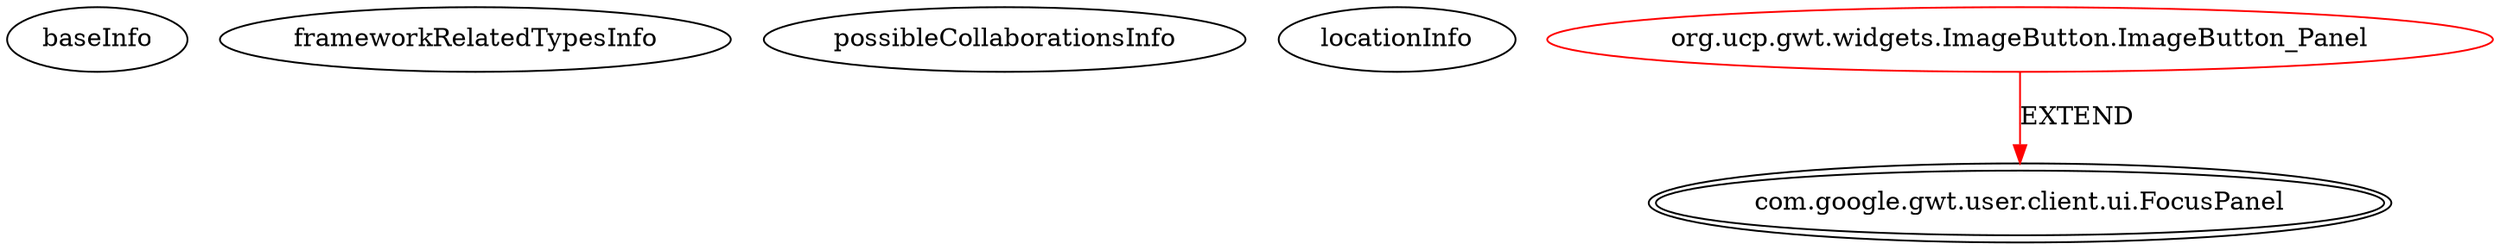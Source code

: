 digraph {
baseInfo[graphId=2994,category="extension_graph",isAnonymous=false,possibleRelation=false]
frameworkRelatedTypesInfo[0="com.google.gwt.user.client.ui.FocusPanel"]
possibleCollaborationsInfo[]
locationInfo[projectName="hmiguellima-ugat",filePath="/hmiguellima-ugat/ugat-master/src/org/ucp/gwt/widgets/ImageButton.java",contextSignature="ImageButton_Panel",graphId="2994"]
0[label="org.ucp.gwt.widgets.ImageButton.ImageButton_Panel",vertexType="ROOT_CLIENT_CLASS_DECLARATION",isFrameworkType=false,color=red]
1[label="com.google.gwt.user.client.ui.FocusPanel",vertexType="FRAMEWORK_CLASS_TYPE",isFrameworkType=true,peripheries=2]
0->1[label="EXTEND",color=red]
}
